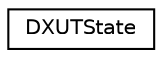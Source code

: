 digraph "Graphical Class Hierarchy"
{
  edge [fontname="Helvetica",fontsize="10",labelfontname="Helvetica",labelfontsize="10"];
  node [fontname="Helvetica",fontsize="10",shape=record];
  rankdir="LR";
  Node1 [label="DXUTState",height=0.2,width=0.4,color="black", fillcolor="white", style="filled",URL="$class_d_x_u_t_state.html"];
}
